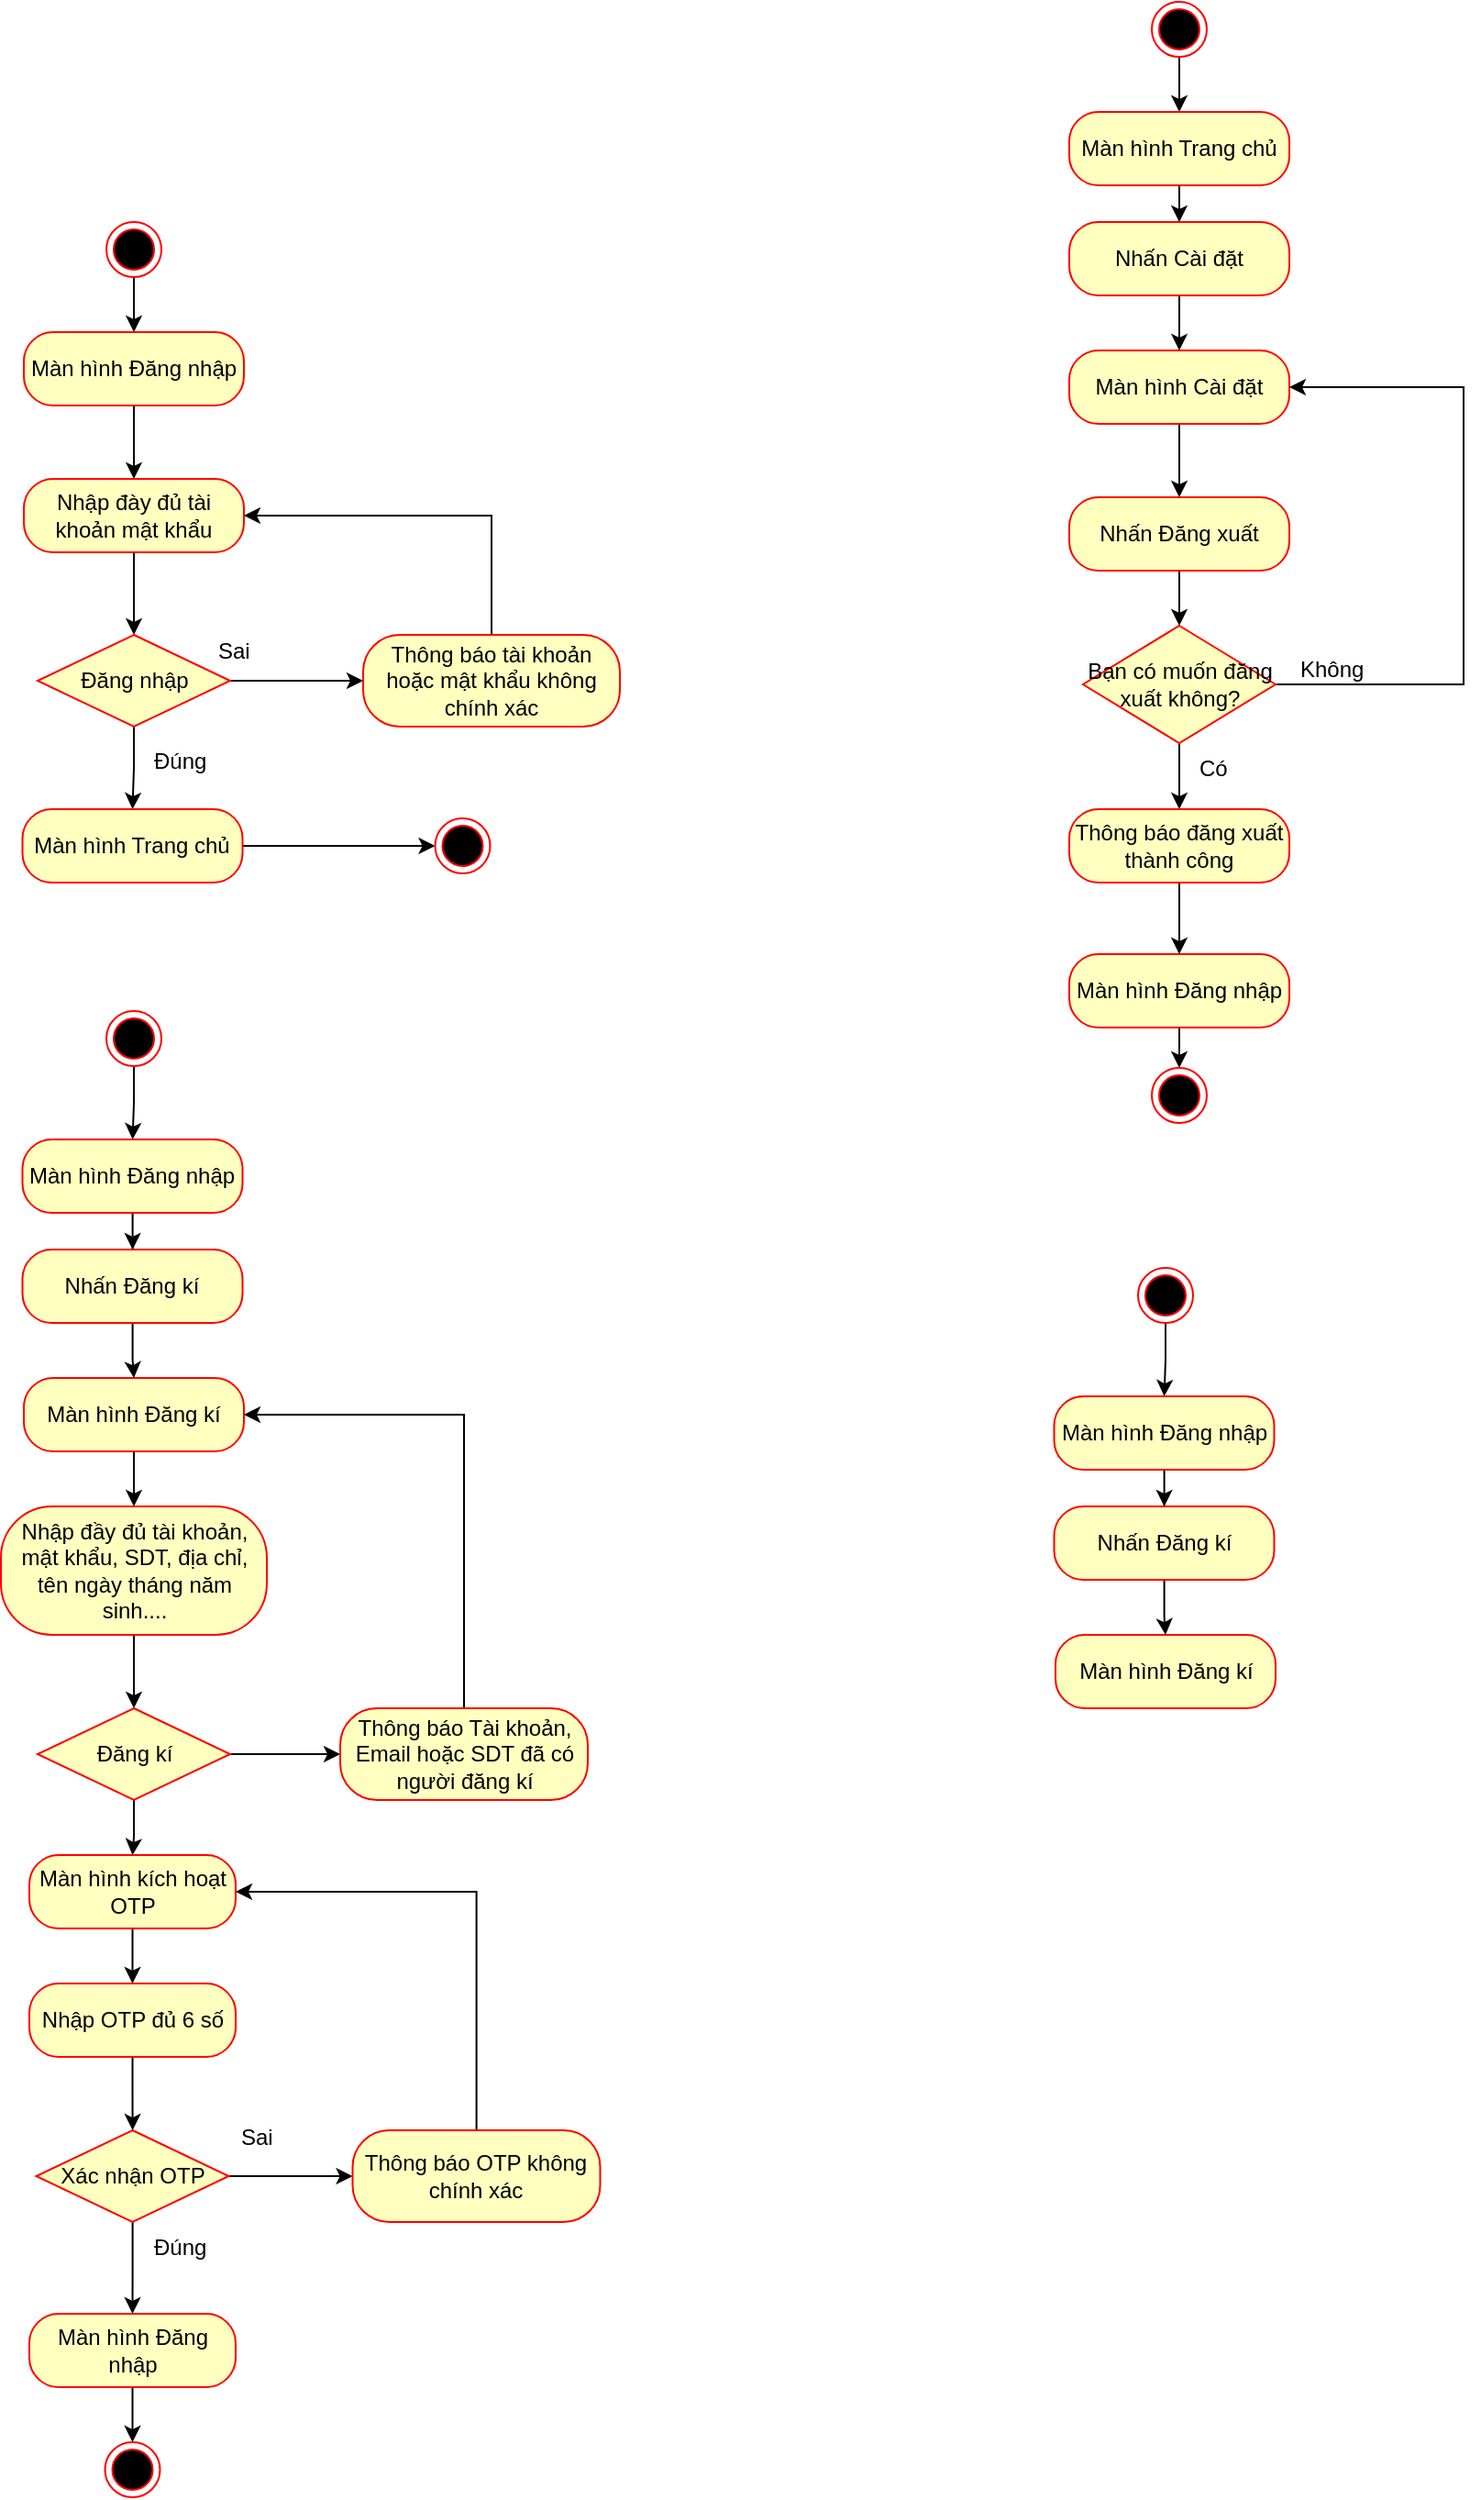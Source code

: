 <mxfile version="15.6.2" type="github">
  <diagram id="Vb3b1w7tOggZKiGW4i6m" name="Page-1">
    <mxGraphModel dx="1673" dy="2103" grid="1" gridSize="10" guides="1" tooltips="1" connect="1" arrows="1" fold="1" page="1" pageScale="1" pageWidth="827" pageHeight="1169" math="0" shadow="0">
      <root>
        <mxCell id="0" />
        <mxCell id="1" parent="0" />
        <mxCell id="Z9xd57F3fZL-k_UrVPD2-34" style="edgeStyle=orthogonalEdgeStyle;rounded=0;orthogonalLoop=1;jettySize=auto;html=1;entryX=0.5;entryY=0;entryDx=0;entryDy=0;" edge="1" parent="1" source="Z9xd57F3fZL-k_UrVPD2-22" target="Z9xd57F3fZL-k_UrVPD2-23">
          <mxGeometry relative="1" as="geometry" />
        </mxCell>
        <mxCell id="Z9xd57F3fZL-k_UrVPD2-22" value="" style="ellipse;html=1;shape=endState;fillColor=#000000;strokeColor=#ff0000;" vertex="1" parent="1">
          <mxGeometry x="370" y="100" width="30" height="30" as="geometry" />
        </mxCell>
        <mxCell id="Z9xd57F3fZL-k_UrVPD2-35" style="edgeStyle=orthogonalEdgeStyle;rounded=0;orthogonalLoop=1;jettySize=auto;html=1;" edge="1" parent="1" source="Z9xd57F3fZL-k_UrVPD2-23" target="Z9xd57F3fZL-k_UrVPD2-25">
          <mxGeometry relative="1" as="geometry" />
        </mxCell>
        <mxCell id="Z9xd57F3fZL-k_UrVPD2-23" value="Màn hình Đăng nhập" style="rounded=1;whiteSpace=wrap;html=1;arcSize=40;fontColor=#000000;fillColor=#ffffc0;strokeColor=#ff0000;" vertex="1" parent="1">
          <mxGeometry x="325" y="160" width="120" height="40" as="geometry" />
        </mxCell>
        <mxCell id="Z9xd57F3fZL-k_UrVPD2-37" style="edgeStyle=orthogonalEdgeStyle;rounded=0;orthogonalLoop=1;jettySize=auto;html=1;entryX=0.5;entryY=0;entryDx=0;entryDy=0;" edge="1" parent="1" source="Z9xd57F3fZL-k_UrVPD2-25" target="Z9xd57F3fZL-k_UrVPD2-26">
          <mxGeometry relative="1" as="geometry" />
        </mxCell>
        <mxCell id="Z9xd57F3fZL-k_UrVPD2-25" value="Nhập đày đủ tài khoản mật khẩu" style="rounded=1;whiteSpace=wrap;html=1;arcSize=40;fontColor=#000000;fillColor=#ffffc0;strokeColor=#ff0000;" vertex="1" parent="1">
          <mxGeometry x="325" y="240" width="120" height="40" as="geometry" />
        </mxCell>
        <mxCell id="Z9xd57F3fZL-k_UrVPD2-38" style="edgeStyle=orthogonalEdgeStyle;rounded=0;orthogonalLoop=1;jettySize=auto;html=1;entryX=0;entryY=0.5;entryDx=0;entryDy=0;" edge="1" parent="1" source="Z9xd57F3fZL-k_UrVPD2-26" target="Z9xd57F3fZL-k_UrVPD2-31">
          <mxGeometry relative="1" as="geometry" />
        </mxCell>
        <mxCell id="Z9xd57F3fZL-k_UrVPD2-39" style="edgeStyle=orthogonalEdgeStyle;rounded=0;orthogonalLoop=1;jettySize=auto;html=1;entryX=0.5;entryY=0;entryDx=0;entryDy=0;" edge="1" parent="1" source="Z9xd57F3fZL-k_UrVPD2-26" target="Z9xd57F3fZL-k_UrVPD2-32">
          <mxGeometry relative="1" as="geometry" />
        </mxCell>
        <mxCell id="Z9xd57F3fZL-k_UrVPD2-26" value="Đăng nhập" style="rhombus;whiteSpace=wrap;html=1;fillColor=#ffffc0;strokeColor=#ff0000;" vertex="1" parent="1">
          <mxGeometry x="332.5" y="325" width="105" height="50" as="geometry" />
        </mxCell>
        <mxCell id="Z9xd57F3fZL-k_UrVPD2-45" style="edgeStyle=orthogonalEdgeStyle;rounded=0;orthogonalLoop=1;jettySize=auto;html=1;entryX=1;entryY=0.5;entryDx=0;entryDy=0;" edge="1" parent="1" source="Z9xd57F3fZL-k_UrVPD2-31" target="Z9xd57F3fZL-k_UrVPD2-25">
          <mxGeometry relative="1" as="geometry">
            <mxPoint x="450" y="260" as="targetPoint" />
            <Array as="points">
              <mxPoint x="580" y="260" />
            </Array>
          </mxGeometry>
        </mxCell>
        <mxCell id="Z9xd57F3fZL-k_UrVPD2-31" value="Thông báo tài khoản hoặc mật khẩu không chính xác" style="rounded=1;whiteSpace=wrap;html=1;arcSize=40;fontColor=#000000;fillColor=#ffffc0;strokeColor=#ff0000;" vertex="1" parent="1">
          <mxGeometry x="510" y="325" width="140" height="50" as="geometry" />
        </mxCell>
        <mxCell id="Z9xd57F3fZL-k_UrVPD2-40" style="edgeStyle=orthogonalEdgeStyle;rounded=0;orthogonalLoop=1;jettySize=auto;html=1;" edge="1" parent="1" source="Z9xd57F3fZL-k_UrVPD2-32" target="Z9xd57F3fZL-k_UrVPD2-33">
          <mxGeometry relative="1" as="geometry" />
        </mxCell>
        <mxCell id="Z9xd57F3fZL-k_UrVPD2-32" value="Màn hình Trang chủ" style="rounded=1;whiteSpace=wrap;html=1;arcSize=40;fontColor=#000000;fillColor=#ffffc0;strokeColor=#ff0000;" vertex="1" parent="1">
          <mxGeometry x="324.25" y="420" width="120" height="40" as="geometry" />
        </mxCell>
        <mxCell id="Z9xd57F3fZL-k_UrVPD2-33" value="" style="ellipse;html=1;shape=endState;fillColor=#000000;strokeColor=#ff0000;" vertex="1" parent="1">
          <mxGeometry x="549.25" y="425" width="30" height="30" as="geometry" />
        </mxCell>
        <mxCell id="Z9xd57F3fZL-k_UrVPD2-46" value="Đúng" style="text;strokeColor=none;fillColor=none;align=left;verticalAlign=top;spacingLeft=4;spacingRight=4;overflow=hidden;rotatable=0;points=[[0,0.5],[1,0.5]];portConstraint=eastwest;" vertex="1" parent="1">
          <mxGeometry x="390" y="380" width="100" height="26" as="geometry" />
        </mxCell>
        <mxCell id="Z9xd57F3fZL-k_UrVPD2-47" value="Sai" style="text;strokeColor=none;fillColor=none;align=left;verticalAlign=top;spacingLeft=4;spacingRight=4;overflow=hidden;rotatable=0;points=[[0,0.5],[1,0.5]];portConstraint=eastwest;" vertex="1" parent="1">
          <mxGeometry x="425" y="320" width="100" height="26" as="geometry" />
        </mxCell>
        <mxCell id="Z9xd57F3fZL-k_UrVPD2-101" style="edgeStyle=orthogonalEdgeStyle;rounded=0;orthogonalLoop=1;jettySize=auto;html=1;" edge="1" parent="1" source="Z9xd57F3fZL-k_UrVPD2-49" target="Z9xd57F3fZL-k_UrVPD2-99">
          <mxGeometry relative="1" as="geometry" />
        </mxCell>
        <mxCell id="Z9xd57F3fZL-k_UrVPD2-49" value="" style="ellipse;html=1;shape=endState;fillColor=#000000;strokeColor=#ff0000;" vertex="1" parent="1">
          <mxGeometry x="370" y="530" width="30" height="30" as="geometry" />
        </mxCell>
        <mxCell id="Z9xd57F3fZL-k_UrVPD2-61" style="edgeStyle=orthogonalEdgeStyle;rounded=0;orthogonalLoop=1;jettySize=auto;html=1;" edge="1" parent="1" source="Z9xd57F3fZL-k_UrVPD2-50" target="Z9xd57F3fZL-k_UrVPD2-51">
          <mxGeometry relative="1" as="geometry" />
        </mxCell>
        <mxCell id="Z9xd57F3fZL-k_UrVPD2-50" value="Màn hình Đăng kí" style="rounded=1;whiteSpace=wrap;html=1;arcSize=40;fontColor=#000000;fillColor=#ffffc0;strokeColor=#ff0000;" vertex="1" parent="1">
          <mxGeometry x="325" y="730" width="120" height="40" as="geometry" />
        </mxCell>
        <mxCell id="Z9xd57F3fZL-k_UrVPD2-62" style="edgeStyle=orthogonalEdgeStyle;rounded=0;orthogonalLoop=1;jettySize=auto;html=1;" edge="1" parent="1" source="Z9xd57F3fZL-k_UrVPD2-51" target="Z9xd57F3fZL-k_UrVPD2-52">
          <mxGeometry relative="1" as="geometry" />
        </mxCell>
        <mxCell id="Z9xd57F3fZL-k_UrVPD2-51" value="Nhập đầy đủ tài khoản, mật khẩu, SDT, địa chỉ, tên ngày tháng năm sinh...." style="rounded=1;whiteSpace=wrap;html=1;arcSize=40;fontColor=#000000;fillColor=#ffffc0;strokeColor=#ff0000;" vertex="1" parent="1">
          <mxGeometry x="312.5" y="800" width="145" height="70" as="geometry" />
        </mxCell>
        <mxCell id="Z9xd57F3fZL-k_UrVPD2-63" style="edgeStyle=orthogonalEdgeStyle;rounded=0;orthogonalLoop=1;jettySize=auto;html=1;" edge="1" parent="1" source="Z9xd57F3fZL-k_UrVPD2-52" target="Z9xd57F3fZL-k_UrVPD2-54">
          <mxGeometry relative="1" as="geometry" />
        </mxCell>
        <mxCell id="Z9xd57F3fZL-k_UrVPD2-67" style="edgeStyle=orthogonalEdgeStyle;rounded=0;orthogonalLoop=1;jettySize=auto;html=1;" edge="1" parent="1" source="Z9xd57F3fZL-k_UrVPD2-52" target="Z9xd57F3fZL-k_UrVPD2-53">
          <mxGeometry relative="1" as="geometry" />
        </mxCell>
        <mxCell id="Z9xd57F3fZL-k_UrVPD2-52" value="Đăng kí" style="rhombus;whiteSpace=wrap;html=1;fillColor=#ffffc0;strokeColor=#ff0000;" vertex="1" parent="1">
          <mxGeometry x="332.5" y="910" width="105" height="50" as="geometry" />
        </mxCell>
        <mxCell id="Z9xd57F3fZL-k_UrVPD2-74" style="edgeStyle=orthogonalEdgeStyle;rounded=0;orthogonalLoop=1;jettySize=auto;html=1;entryX=1;entryY=0.5;entryDx=0;entryDy=0;" edge="1" parent="1" source="Z9xd57F3fZL-k_UrVPD2-53" target="Z9xd57F3fZL-k_UrVPD2-50">
          <mxGeometry relative="1" as="geometry">
            <mxPoint x="565" y="710" as="targetPoint" />
            <Array as="points">
              <mxPoint x="565" y="750" />
            </Array>
          </mxGeometry>
        </mxCell>
        <mxCell id="Z9xd57F3fZL-k_UrVPD2-53" value="Thông báo Tài khoản, Email hoặc SDT đã có người đăng kí" style="rounded=1;whiteSpace=wrap;html=1;arcSize=40;fontColor=#000000;fillColor=#ffffc0;strokeColor=#ff0000;" vertex="1" parent="1">
          <mxGeometry x="497.5" y="910" width="135" height="50" as="geometry" />
        </mxCell>
        <mxCell id="Z9xd57F3fZL-k_UrVPD2-64" style="edgeStyle=orthogonalEdgeStyle;rounded=0;orthogonalLoop=1;jettySize=auto;html=1;" edge="1" parent="1" source="Z9xd57F3fZL-k_UrVPD2-54" target="Z9xd57F3fZL-k_UrVPD2-56">
          <mxGeometry relative="1" as="geometry" />
        </mxCell>
        <mxCell id="Z9xd57F3fZL-k_UrVPD2-54" value="Màn hình kích hoạt OTP" style="rounded=1;whiteSpace=wrap;html=1;arcSize=40;fontColor=#000000;fillColor=#ffffc0;strokeColor=#ff0000;" vertex="1" parent="1">
          <mxGeometry x="328" y="990" width="112.5" height="40" as="geometry" />
        </mxCell>
        <mxCell id="Z9xd57F3fZL-k_UrVPD2-66" style="edgeStyle=orthogonalEdgeStyle;rounded=0;orthogonalLoop=1;jettySize=auto;html=1;entryX=0.5;entryY=0;entryDx=0;entryDy=0;" edge="1" parent="1" source="Z9xd57F3fZL-k_UrVPD2-55" target="Z9xd57F3fZL-k_UrVPD2-58">
          <mxGeometry relative="1" as="geometry" />
        </mxCell>
        <mxCell id="Z9xd57F3fZL-k_UrVPD2-68" style="edgeStyle=orthogonalEdgeStyle;rounded=0;orthogonalLoop=1;jettySize=auto;html=1;" edge="1" parent="1" source="Z9xd57F3fZL-k_UrVPD2-55" target="Z9xd57F3fZL-k_UrVPD2-57">
          <mxGeometry relative="1" as="geometry" />
        </mxCell>
        <mxCell id="Z9xd57F3fZL-k_UrVPD2-55" value="Xác nhận OTP" style="rhombus;whiteSpace=wrap;html=1;fillColor=#ffffc0;strokeColor=#ff0000;" vertex="1" parent="1">
          <mxGeometry x="331.75" y="1140" width="105" height="50" as="geometry" />
        </mxCell>
        <mxCell id="Z9xd57F3fZL-k_UrVPD2-65" style="edgeStyle=orthogonalEdgeStyle;rounded=0;orthogonalLoop=1;jettySize=auto;html=1;" edge="1" parent="1" source="Z9xd57F3fZL-k_UrVPD2-56" target="Z9xd57F3fZL-k_UrVPD2-55">
          <mxGeometry relative="1" as="geometry" />
        </mxCell>
        <mxCell id="Z9xd57F3fZL-k_UrVPD2-56" value="Nhập OTP đủ 6 số" style="rounded=1;whiteSpace=wrap;html=1;arcSize=40;fontColor=#000000;fillColor=#ffffc0;strokeColor=#ff0000;" vertex="1" parent="1">
          <mxGeometry x="328" y="1060" width="112.5" height="40" as="geometry" />
        </mxCell>
        <mxCell id="Z9xd57F3fZL-k_UrVPD2-70" style="edgeStyle=orthogonalEdgeStyle;rounded=0;orthogonalLoop=1;jettySize=auto;html=1;entryX=1;entryY=0.5;entryDx=0;entryDy=0;" edge="1" parent="1" source="Z9xd57F3fZL-k_UrVPD2-57" target="Z9xd57F3fZL-k_UrVPD2-54">
          <mxGeometry relative="1" as="geometry">
            <mxPoint x="571.75" y="960" as="targetPoint" />
            <Array as="points">
              <mxPoint x="572.25" y="1010" />
            </Array>
          </mxGeometry>
        </mxCell>
        <mxCell id="Z9xd57F3fZL-k_UrVPD2-57" value="Thông báo OTP không chính xác" style="rounded=1;whiteSpace=wrap;html=1;arcSize=40;fontColor=#000000;fillColor=#ffffc0;strokeColor=#ff0000;" vertex="1" parent="1">
          <mxGeometry x="504.25" y="1140" width="135" height="50" as="geometry" />
        </mxCell>
        <mxCell id="Z9xd57F3fZL-k_UrVPD2-71" style="edgeStyle=orthogonalEdgeStyle;rounded=0;orthogonalLoop=1;jettySize=auto;html=1;entryX=0.5;entryY=0;entryDx=0;entryDy=0;" edge="1" parent="1" source="Z9xd57F3fZL-k_UrVPD2-58" target="Z9xd57F3fZL-k_UrVPD2-59">
          <mxGeometry relative="1" as="geometry" />
        </mxCell>
        <mxCell id="Z9xd57F3fZL-k_UrVPD2-58" value="Màn hình Đăng nhập" style="rounded=1;whiteSpace=wrap;html=1;arcSize=40;fontColor=#000000;fillColor=#ffffc0;strokeColor=#ff0000;" vertex="1" parent="1">
          <mxGeometry x="328" y="1240" width="112.5" height="40" as="geometry" />
        </mxCell>
        <mxCell id="Z9xd57F3fZL-k_UrVPD2-59" value="" style="ellipse;html=1;shape=endState;fillColor=#000000;strokeColor=#ff0000;" vertex="1" parent="1">
          <mxGeometry x="369.25" y="1310" width="30" height="30" as="geometry" />
        </mxCell>
        <mxCell id="Z9xd57F3fZL-k_UrVPD2-96" style="edgeStyle=orthogonalEdgeStyle;rounded=0;orthogonalLoop=1;jettySize=auto;html=1;entryX=0.5;entryY=0;entryDx=0;entryDy=0;" edge="1" parent="1" source="Z9xd57F3fZL-k_UrVPD2-75" target="Z9xd57F3fZL-k_UrVPD2-94">
          <mxGeometry relative="1" as="geometry" />
        </mxCell>
        <mxCell id="Z9xd57F3fZL-k_UrVPD2-75" value="" style="ellipse;html=1;shape=endState;fillColor=#000000;strokeColor=#ff0000;" vertex="1" parent="1">
          <mxGeometry x="940" y="-20" width="30" height="30" as="geometry" />
        </mxCell>
        <mxCell id="Z9xd57F3fZL-k_UrVPD2-85" style="edgeStyle=orthogonalEdgeStyle;rounded=0;orthogonalLoop=1;jettySize=auto;html=1;" edge="1" parent="1" source="Z9xd57F3fZL-k_UrVPD2-76" target="Z9xd57F3fZL-k_UrVPD2-80">
          <mxGeometry relative="1" as="geometry" />
        </mxCell>
        <mxCell id="Z9xd57F3fZL-k_UrVPD2-76" value="Màn hình Cài đặt" style="rounded=1;whiteSpace=wrap;html=1;arcSize=40;fontColor=#000000;fillColor=#ffffc0;strokeColor=#ff0000;" vertex="1" parent="1">
          <mxGeometry x="895" y="170" width="120" height="40" as="geometry" />
        </mxCell>
        <mxCell id="Z9xd57F3fZL-k_UrVPD2-86" style="edgeStyle=orthogonalEdgeStyle;rounded=0;orthogonalLoop=1;jettySize=auto;html=1;" edge="1" parent="1" source="Z9xd57F3fZL-k_UrVPD2-80" target="Z9xd57F3fZL-k_UrVPD2-81">
          <mxGeometry relative="1" as="geometry" />
        </mxCell>
        <mxCell id="Z9xd57F3fZL-k_UrVPD2-80" value="Nhấn Đăng xuất" style="rounded=1;whiteSpace=wrap;html=1;arcSize=40;fontColor=#000000;fillColor=#ffffc0;strokeColor=#ff0000;" vertex="1" parent="1">
          <mxGeometry x="895" y="250" width="120" height="40" as="geometry" />
        </mxCell>
        <mxCell id="Z9xd57F3fZL-k_UrVPD2-89" style="edgeStyle=orthogonalEdgeStyle;rounded=0;orthogonalLoop=1;jettySize=auto;html=1;entryX=1;entryY=0.5;entryDx=0;entryDy=0;" edge="1" parent="1" source="Z9xd57F3fZL-k_UrVPD2-81" target="Z9xd57F3fZL-k_UrVPD2-76">
          <mxGeometry relative="1" as="geometry">
            <mxPoint x="1090" y="180" as="targetPoint" />
            <Array as="points">
              <mxPoint x="1110" y="352" />
              <mxPoint x="1110" y="190" />
            </Array>
          </mxGeometry>
        </mxCell>
        <mxCell id="Z9xd57F3fZL-k_UrVPD2-107" style="edgeStyle=orthogonalEdgeStyle;rounded=0;orthogonalLoop=1;jettySize=auto;html=1;" edge="1" parent="1" source="Z9xd57F3fZL-k_UrVPD2-81" target="Z9xd57F3fZL-k_UrVPD2-106">
          <mxGeometry relative="1" as="geometry" />
        </mxCell>
        <mxCell id="Z9xd57F3fZL-k_UrVPD2-81" value="Bạn có muốn đăng xuất không?" style="rhombus;whiteSpace=wrap;html=1;fillColor=#ffffc0;strokeColor=#ff0000;" vertex="1" parent="1">
          <mxGeometry x="902.5" y="320" width="105" height="64" as="geometry" />
        </mxCell>
        <mxCell id="Z9xd57F3fZL-k_UrVPD2-88" style="edgeStyle=orthogonalEdgeStyle;rounded=0;orthogonalLoop=1;jettySize=auto;html=1;entryX=0.5;entryY=0;entryDx=0;entryDy=0;" edge="1" parent="1" source="Z9xd57F3fZL-k_UrVPD2-82" target="Z9xd57F3fZL-k_UrVPD2-83">
          <mxGeometry relative="1" as="geometry" />
        </mxCell>
        <mxCell id="Z9xd57F3fZL-k_UrVPD2-82" value="Màn hình Đăng nhập" style="rounded=1;whiteSpace=wrap;html=1;arcSize=40;fontColor=#000000;fillColor=#ffffc0;strokeColor=#ff0000;" vertex="1" parent="1">
          <mxGeometry x="895" y="499" width="120" height="40" as="geometry" />
        </mxCell>
        <mxCell id="Z9xd57F3fZL-k_UrVPD2-83" value="" style="ellipse;html=1;shape=endState;fillColor=#000000;strokeColor=#ff0000;" vertex="1" parent="1">
          <mxGeometry x="940" y="561" width="30" height="30" as="geometry" />
        </mxCell>
        <mxCell id="Z9xd57F3fZL-k_UrVPD2-90" value="Không" style="text;strokeColor=none;fillColor=none;align=left;verticalAlign=top;spacingLeft=4;spacingRight=4;overflow=hidden;rotatable=0;points=[[0,0.5],[1,0.5]];portConstraint=eastwest;" vertex="1" parent="1">
          <mxGeometry x="1015" y="330" width="100" height="26" as="geometry" />
        </mxCell>
        <mxCell id="Z9xd57F3fZL-k_UrVPD2-91" value="Có" style="text;strokeColor=none;fillColor=none;align=left;verticalAlign=top;spacingLeft=4;spacingRight=4;overflow=hidden;rotatable=0;points=[[0,0.5],[1,0.5]];portConstraint=eastwest;" vertex="1" parent="1">
          <mxGeometry x="960" y="384" width="100" height="26" as="geometry" />
        </mxCell>
        <mxCell id="Z9xd57F3fZL-k_UrVPD2-97" style="edgeStyle=orthogonalEdgeStyle;rounded=0;orthogonalLoop=1;jettySize=auto;html=1;" edge="1" parent="1" source="Z9xd57F3fZL-k_UrVPD2-94" target="Z9xd57F3fZL-k_UrVPD2-95">
          <mxGeometry relative="1" as="geometry" />
        </mxCell>
        <mxCell id="Z9xd57F3fZL-k_UrVPD2-94" value="Màn hình Trang chủ" style="rounded=1;whiteSpace=wrap;html=1;arcSize=40;fontColor=#000000;fillColor=#ffffc0;strokeColor=#ff0000;" vertex="1" parent="1">
          <mxGeometry x="895" y="40" width="120" height="40" as="geometry" />
        </mxCell>
        <mxCell id="Z9xd57F3fZL-k_UrVPD2-98" style="edgeStyle=orthogonalEdgeStyle;rounded=0;orthogonalLoop=1;jettySize=auto;html=1;" edge="1" parent="1" source="Z9xd57F3fZL-k_UrVPD2-95" target="Z9xd57F3fZL-k_UrVPD2-76">
          <mxGeometry relative="1" as="geometry" />
        </mxCell>
        <mxCell id="Z9xd57F3fZL-k_UrVPD2-95" value="Nhấn Cài đặt" style="rounded=1;whiteSpace=wrap;html=1;arcSize=40;fontColor=#000000;fillColor=#ffffc0;strokeColor=#ff0000;" vertex="1" parent="1">
          <mxGeometry x="895" y="100" width="120" height="40" as="geometry" />
        </mxCell>
        <mxCell id="Z9xd57F3fZL-k_UrVPD2-102" style="edgeStyle=orthogonalEdgeStyle;rounded=0;orthogonalLoop=1;jettySize=auto;html=1;" edge="1" parent="1" source="Z9xd57F3fZL-k_UrVPD2-99" target="Z9xd57F3fZL-k_UrVPD2-100">
          <mxGeometry relative="1" as="geometry" />
        </mxCell>
        <mxCell id="Z9xd57F3fZL-k_UrVPD2-99" value="Màn hình Đăng nhập" style="rounded=1;whiteSpace=wrap;html=1;arcSize=40;fontColor=#000000;fillColor=#ffffc0;strokeColor=#ff0000;" vertex="1" parent="1">
          <mxGeometry x="324.25" y="600" width="120" height="40" as="geometry" />
        </mxCell>
        <mxCell id="Z9xd57F3fZL-k_UrVPD2-103" style="edgeStyle=orthogonalEdgeStyle;rounded=0;orthogonalLoop=1;jettySize=auto;html=1;" edge="1" parent="1" source="Z9xd57F3fZL-k_UrVPD2-100" target="Z9xd57F3fZL-k_UrVPD2-50">
          <mxGeometry relative="1" as="geometry" />
        </mxCell>
        <mxCell id="Z9xd57F3fZL-k_UrVPD2-100" value="Nhấn Đăng kí" style="rounded=1;whiteSpace=wrap;html=1;arcSize=40;fontColor=#000000;fillColor=#ffffc0;strokeColor=#ff0000;" vertex="1" parent="1">
          <mxGeometry x="324.25" y="660" width="120" height="40" as="geometry" />
        </mxCell>
        <mxCell id="Z9xd57F3fZL-k_UrVPD2-104" value="Sai" style="text;strokeColor=none;fillColor=none;align=left;verticalAlign=top;spacingLeft=4;spacingRight=4;overflow=hidden;rotatable=0;points=[[0,0.5],[1,0.5]];portConstraint=eastwest;" vertex="1" parent="1">
          <mxGeometry x="437.5" y="1130" width="100" height="26" as="geometry" />
        </mxCell>
        <mxCell id="Z9xd57F3fZL-k_UrVPD2-105" value="Đúng" style="text;strokeColor=none;fillColor=none;align=left;verticalAlign=top;spacingLeft=4;spacingRight=4;overflow=hidden;rotatable=0;points=[[0,0.5],[1,0.5]];portConstraint=eastwest;" vertex="1" parent="1">
          <mxGeometry x="390" y="1190" width="100" height="26" as="geometry" />
        </mxCell>
        <mxCell id="Z9xd57F3fZL-k_UrVPD2-108" style="edgeStyle=orthogonalEdgeStyle;rounded=0;orthogonalLoop=1;jettySize=auto;html=1;" edge="1" parent="1" source="Z9xd57F3fZL-k_UrVPD2-106" target="Z9xd57F3fZL-k_UrVPD2-82">
          <mxGeometry relative="1" as="geometry" />
        </mxCell>
        <mxCell id="Z9xd57F3fZL-k_UrVPD2-106" value="Thông báo đăng xuất thành công" style="rounded=1;whiteSpace=wrap;html=1;arcSize=40;fontColor=#000000;fillColor=#ffffc0;strokeColor=#ff0000;" vertex="1" parent="1">
          <mxGeometry x="895" y="420" width="120" height="40" as="geometry" />
        </mxCell>
        <mxCell id="Z9xd57F3fZL-k_UrVPD2-109" style="edgeStyle=orthogonalEdgeStyle;rounded=0;orthogonalLoop=1;jettySize=auto;html=1;" edge="1" parent="1" source="Z9xd57F3fZL-k_UrVPD2-110" target="Z9xd57F3fZL-k_UrVPD2-113">
          <mxGeometry relative="1" as="geometry" />
        </mxCell>
        <mxCell id="Z9xd57F3fZL-k_UrVPD2-110" value="" style="ellipse;html=1;shape=endState;fillColor=#000000;strokeColor=#ff0000;" vertex="1" parent="1">
          <mxGeometry x="932.5" y="670" width="30" height="30" as="geometry" />
        </mxCell>
        <mxCell id="Z9xd57F3fZL-k_UrVPD2-111" value="Màn hình Đăng kí" style="rounded=1;whiteSpace=wrap;html=1;arcSize=40;fontColor=#000000;fillColor=#ffffc0;strokeColor=#ff0000;" vertex="1" parent="1">
          <mxGeometry x="887.5" y="870" width="120" height="40" as="geometry" />
        </mxCell>
        <mxCell id="Z9xd57F3fZL-k_UrVPD2-112" style="edgeStyle=orthogonalEdgeStyle;rounded=0;orthogonalLoop=1;jettySize=auto;html=1;" edge="1" parent="1" source="Z9xd57F3fZL-k_UrVPD2-113" target="Z9xd57F3fZL-k_UrVPD2-115">
          <mxGeometry relative="1" as="geometry" />
        </mxCell>
        <mxCell id="Z9xd57F3fZL-k_UrVPD2-113" value="Màn hình Đăng nhập" style="rounded=1;whiteSpace=wrap;html=1;arcSize=40;fontColor=#000000;fillColor=#ffffc0;strokeColor=#ff0000;" vertex="1" parent="1">
          <mxGeometry x="886.75" y="740" width="120" height="40" as="geometry" />
        </mxCell>
        <mxCell id="Z9xd57F3fZL-k_UrVPD2-114" style="edgeStyle=orthogonalEdgeStyle;rounded=0;orthogonalLoop=1;jettySize=auto;html=1;" edge="1" parent="1" source="Z9xd57F3fZL-k_UrVPD2-115" target="Z9xd57F3fZL-k_UrVPD2-111">
          <mxGeometry relative="1" as="geometry" />
        </mxCell>
        <mxCell id="Z9xd57F3fZL-k_UrVPD2-115" value="Nhấn Đăng kí" style="rounded=1;whiteSpace=wrap;html=1;arcSize=40;fontColor=#000000;fillColor=#ffffc0;strokeColor=#ff0000;" vertex="1" parent="1">
          <mxGeometry x="886.75" y="800" width="120" height="40" as="geometry" />
        </mxCell>
      </root>
    </mxGraphModel>
  </diagram>
</mxfile>
